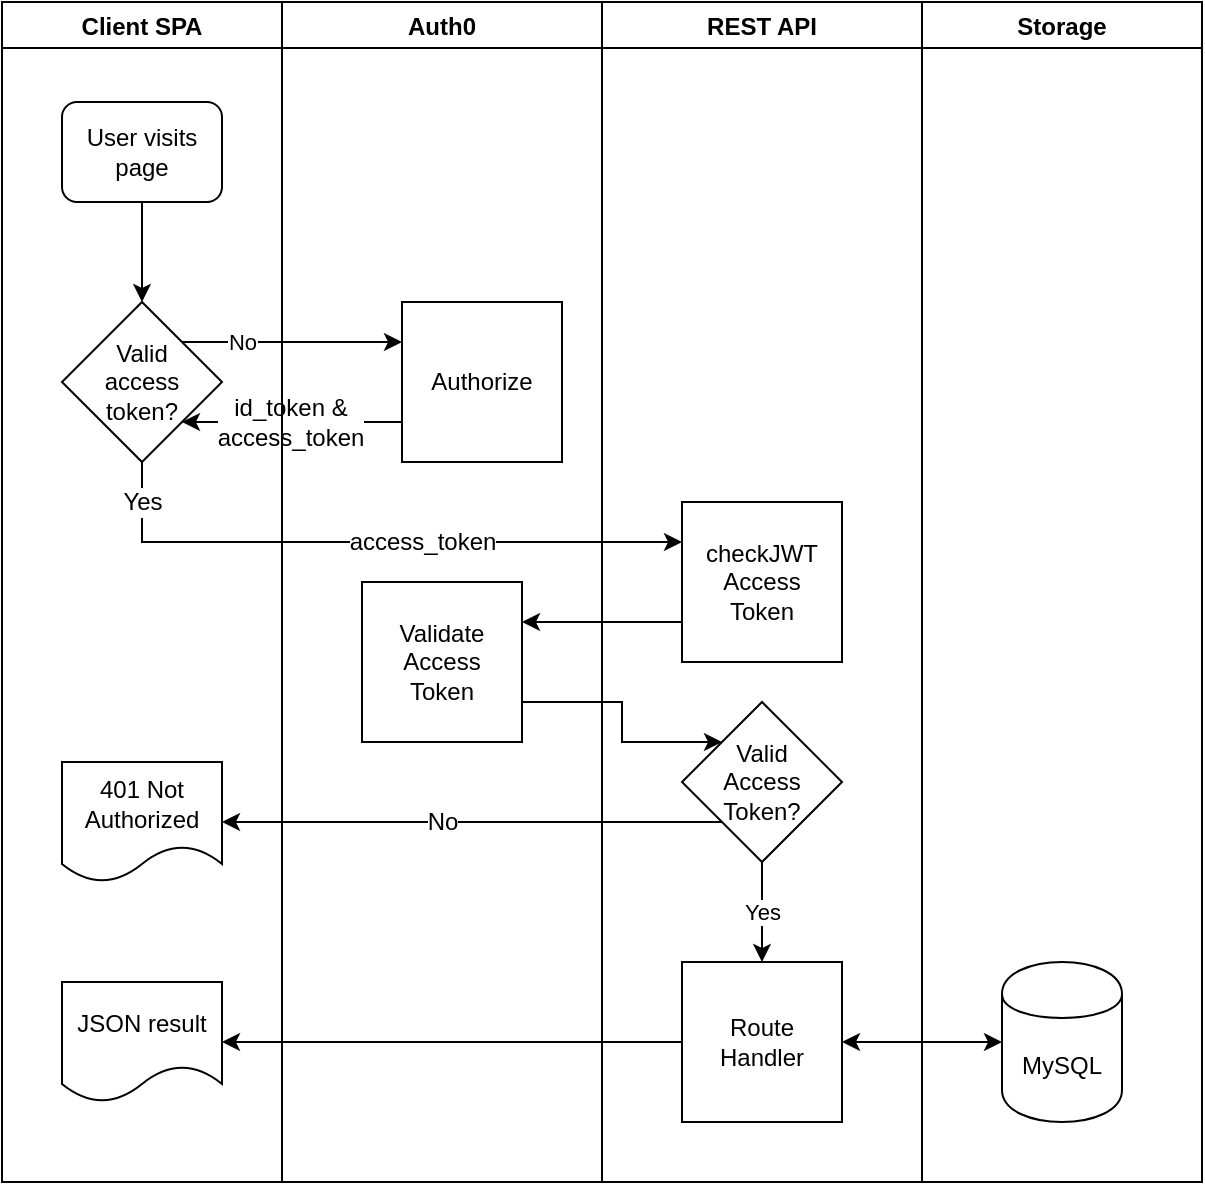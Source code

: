 <mxfile version="10.7.5" type="github"><diagram id="WitNavvlSUQ4nJ4llYKZ" name="Page-1"><mxGraphModel dx="1137" dy="697" grid="1" gridSize="10" guides="1" tooltips="1" connect="1" arrows="1" fold="1" page="1" pageScale="1" pageWidth="850" pageHeight="1100" math="0" shadow="0"><root><mxCell id="0"/><mxCell id="1" parent="0"/><mxCell id="ETkgMxF0KspKWUIBBR-Z-11" style="edgeStyle=orthogonalEdgeStyle;rounded=0;orthogonalLoop=1;jettySize=auto;html=1;exitX=0.5;exitY=1;exitDx=0;exitDy=0;entryX=0.5;entryY=0;entryDx=0;entryDy=0;" parent="1" source="ETkgMxF0KspKWUIBBR-Z-1" target="ETkgMxF0KspKWUIBBR-Z-5" edge="1"><mxGeometry relative="1" as="geometry"/></mxCell><mxCell id="ETkgMxF0KspKWUIBBR-Z-12" value="No" style="edgeStyle=orthogonalEdgeStyle;rounded=0;orthogonalLoop=1;jettySize=auto;html=1;exitX=1;exitY=0;exitDx=0;exitDy=0;entryX=0;entryY=0.25;entryDx=0;entryDy=0;" parent="1" source="ETkgMxF0KspKWUIBBR-Z-5" target="ETkgMxF0KspKWUIBBR-Z-7" edge="1"><mxGeometry x="-0.455" relative="1" as="geometry"><mxPoint as="offset"/></mxGeometry></mxCell><mxCell id="ETkgMxF0KspKWUIBBR-Z-14" style="edgeStyle=orthogonalEdgeStyle;rounded=0;orthogonalLoop=1;jettySize=auto;html=1;exitX=0.5;exitY=1;exitDx=0;exitDy=0;entryX=0;entryY=0.25;entryDx=0;entryDy=0;" parent="1" source="ETkgMxF0KspKWUIBBR-Z-5" target="ETkgMxF0KspKWUIBBR-Z-8" edge="1"><mxGeometry relative="1" as="geometry"/></mxCell><mxCell id="ETkgMxF0KspKWUIBBR-Z-30" value="Yes" style="text;html=1;resizable=0;points=[];align=center;verticalAlign=middle;labelBackgroundColor=#ffffff;" parent="ETkgMxF0KspKWUIBBR-Z-14" vertex="1" connectable="0"><mxGeometry x="-0.344" y="-3" relative="1" as="geometry"><mxPoint x="-62" y="-23" as="offset"/></mxGeometry></mxCell><mxCell id="BZuGYK_i-4LaqsCbPRvY-2" value="access_token" style="text;html=1;resizable=0;points=[];align=center;verticalAlign=middle;labelBackgroundColor=#ffffff;" vertex="1" connectable="0" parent="ETkgMxF0KspKWUIBBR-Z-14"><mxGeometry x="-0.006" y="-2" relative="1" as="geometry"><mxPoint x="26" y="-2" as="offset"/></mxGeometry></mxCell><mxCell id="ETkgMxF0KspKWUIBBR-Z-5" value="Valid&lt;br&gt;access&lt;br&gt;token?&lt;br&gt;" style="rhombus;whiteSpace=wrap;html=1;" parent="1" vertex="1"><mxGeometry x="50" y="180" width="80" height="80" as="geometry"/></mxCell><mxCell id="ETkgMxF0KspKWUIBBR-Z-13" style="edgeStyle=orthogonalEdgeStyle;rounded=0;orthogonalLoop=1;jettySize=auto;html=1;exitX=0;exitY=0.75;exitDx=0;exitDy=0;entryX=1;entryY=1;entryDx=0;entryDy=0;" parent="1" source="ETkgMxF0KspKWUIBBR-Z-7" target="ETkgMxF0KspKWUIBBR-Z-5" edge="1"><mxGeometry relative="1" as="geometry"/></mxCell><mxCell id="BZuGYK_i-4LaqsCbPRvY-1" value="id_token &amp;amp;&lt;br&gt;access_token&lt;br&gt;" style="text;html=1;resizable=0;points=[];align=center;verticalAlign=middle;labelBackgroundColor=#ffffff;" vertex="1" connectable="0" parent="ETkgMxF0KspKWUIBBR-Z-13"><mxGeometry x="0.28" y="1" relative="1" as="geometry"><mxPoint x="14" y="-1" as="offset"/></mxGeometry></mxCell><mxCell id="ETkgMxF0KspKWUIBBR-Z-7" value="Authorize" style="whiteSpace=wrap;html=1;aspect=fixed;" parent="1" vertex="1"><mxGeometry x="220" y="180" width="80" height="80" as="geometry"/></mxCell><mxCell id="ETkgMxF0KspKWUIBBR-Z-15" style="edgeStyle=orthogonalEdgeStyle;rounded=0;orthogonalLoop=1;jettySize=auto;html=1;exitX=0;exitY=0.75;exitDx=0;exitDy=0;entryX=1;entryY=0.25;entryDx=0;entryDy=0;" parent="1" source="ETkgMxF0KspKWUIBBR-Z-8" target="ETkgMxF0KspKWUIBBR-Z-9" edge="1"><mxGeometry relative="1" as="geometry"/></mxCell><mxCell id="ETkgMxF0KspKWUIBBR-Z-8" value="checkJWT&lt;br&gt;Access&lt;br&gt;Token&lt;br&gt;" style="whiteSpace=wrap;html=1;aspect=fixed;" parent="1" vertex="1"><mxGeometry x="360" y="280" width="80" height="80" as="geometry"/></mxCell><mxCell id="ETkgMxF0KspKWUIBBR-Z-20" style="edgeStyle=orthogonalEdgeStyle;rounded=0;orthogonalLoop=1;jettySize=auto;html=1;exitX=1;exitY=0.75;exitDx=0;exitDy=0;entryX=0;entryY=0;entryDx=0;entryDy=0;" parent="1" source="ETkgMxF0KspKWUIBBR-Z-9" target="ETkgMxF0KspKWUIBBR-Z-19" edge="1"><mxGeometry relative="1" as="geometry"><Array as="points"><mxPoint x="330" y="380"/><mxPoint x="330" y="400"/></Array></mxGeometry></mxCell><mxCell id="ETkgMxF0KspKWUIBBR-Z-9" value="Validate&lt;br&gt;Access&lt;br&gt;Token&lt;br&gt;" style="whiteSpace=wrap;html=1;aspect=fixed;" parent="1" vertex="1"><mxGeometry x="200" y="320" width="80" height="80" as="geometry"/></mxCell><mxCell id="ETkgMxF0KspKWUIBBR-Z-16" value="MySQL" style="shape=cylinder;whiteSpace=wrap;html=1;boundedLbl=1;backgroundOutline=1;" parent="1" vertex="1"><mxGeometry x="520" y="510" width="60" height="80" as="geometry"/></mxCell><mxCell id="ETkgMxF0KspKWUIBBR-Z-23" style="edgeStyle=orthogonalEdgeStyle;rounded=0;orthogonalLoop=1;jettySize=auto;html=1;exitX=0;exitY=1;exitDx=0;exitDy=0;entryX=1;entryY=0.5;entryDx=0;entryDy=0;" parent="1" source="ETkgMxF0KspKWUIBBR-Z-19" target="ETkgMxF0KspKWUIBBR-Z-22" edge="1"><mxGeometry relative="1" as="geometry"/></mxCell><mxCell id="ETkgMxF0KspKWUIBBR-Z-41" value="No" style="text;html=1;resizable=0;points=[];align=center;verticalAlign=middle;labelBackgroundColor=#ffffff;" parent="ETkgMxF0KspKWUIBBR-Z-23" vertex="1" connectable="0"><mxGeometry x="-0.298" y="2" relative="1" as="geometry"><mxPoint x="-52" y="-2" as="offset"/></mxGeometry></mxCell><mxCell id="ETkgMxF0KspKWUIBBR-Z-26" value="Yes" style="edgeStyle=orthogonalEdgeStyle;rounded=0;orthogonalLoop=1;jettySize=auto;html=1;exitX=0.5;exitY=1;exitDx=0;exitDy=0;entryX=0.5;entryY=0;entryDx=0;entryDy=0;" parent="1" source="ETkgMxF0KspKWUIBBR-Z-19" target="ETkgMxF0KspKWUIBBR-Z-24" edge="1"><mxGeometry relative="1" as="geometry"/></mxCell><mxCell id="ETkgMxF0KspKWUIBBR-Z-19" value="Valid&lt;br&gt;Access&lt;br&gt;Token?&lt;br&gt;" style="rhombus;whiteSpace=wrap;html=1;" parent="1" vertex="1"><mxGeometry x="360" y="380" width="80" height="80" as="geometry"/></mxCell><mxCell id="ETkgMxF0KspKWUIBBR-Z-22" value="401 Not Authorized" style="shape=document;whiteSpace=wrap;html=1;boundedLbl=1;" parent="1" vertex="1"><mxGeometry x="50" y="410" width="80" height="60" as="geometry"/></mxCell><mxCell id="ETkgMxF0KspKWUIBBR-Z-29" style="edgeStyle=orthogonalEdgeStyle;rounded=0;orthogonalLoop=1;jettySize=auto;html=1;exitX=0;exitY=0.5;exitDx=0;exitDy=0;entryX=1;entryY=0.5;entryDx=0;entryDy=0;" parent="1" source="ETkgMxF0KspKWUIBBR-Z-24" target="ETkgMxF0KspKWUIBBR-Z-28" edge="1"><mxGeometry relative="1" as="geometry"/></mxCell><mxCell id="ETkgMxF0KspKWUIBBR-Z-27" value="" style="endArrow=classic;startArrow=classic;html=1;entryX=0;entryY=0.5;entryDx=0;entryDy=0;exitX=1;exitY=0.5;exitDx=0;exitDy=0;" parent="1" source="ETkgMxF0KspKWUIBBR-Z-24" target="ETkgMxF0KspKWUIBBR-Z-16" edge="1"><mxGeometry width="50" height="50" relative="1" as="geometry"><mxPoint x="40" y="640" as="sourcePoint"/><mxPoint x="90" y="590" as="targetPoint"/></mxGeometry></mxCell><mxCell id="ETkgMxF0KspKWUIBBR-Z-28" value="JSON result" style="shape=document;whiteSpace=wrap;html=1;boundedLbl=1;" parent="1" vertex="1"><mxGeometry x="50" y="520" width="80" height="60" as="geometry"/></mxCell><mxCell id="ETkgMxF0KspKWUIBBR-Z-37" value="Client SPA" style="swimlane;startSize=23;" parent="1" vertex="1"><mxGeometry x="20" y="30" width="140" height="590" as="geometry"/></mxCell><mxCell id="ETkgMxF0KspKWUIBBR-Z-1" value="User visits page" style="rounded=1;whiteSpace=wrap;html=1;" parent="ETkgMxF0KspKWUIBBR-Z-37" vertex="1"><mxGeometry x="30" y="50" width="80" height="50" as="geometry"/></mxCell><mxCell id="ETkgMxF0KspKWUIBBR-Z-38" value="Auth0" style="swimlane;startSize=23;" parent="1" vertex="1"><mxGeometry x="160" y="30" width="160" height="590" as="geometry"/></mxCell><mxCell id="ETkgMxF0KspKWUIBBR-Z-39" value="REST API" style="swimlane;" parent="1" vertex="1"><mxGeometry x="320" y="30" width="160" height="590" as="geometry"/></mxCell><mxCell id="ETkgMxF0KspKWUIBBR-Z-24" value="Route&lt;br&gt;Handler&lt;br&gt;" style="whiteSpace=wrap;html=1;aspect=fixed;" parent="ETkgMxF0KspKWUIBBR-Z-39" vertex="1"><mxGeometry x="40" y="480" width="80" height="80" as="geometry"/></mxCell><mxCell id="ETkgMxF0KspKWUIBBR-Z-40" value="Storage" style="swimlane;" parent="1" vertex="1"><mxGeometry x="480" y="30" width="140" height="590" as="geometry"/></mxCell></root></mxGraphModel></diagram></mxfile>